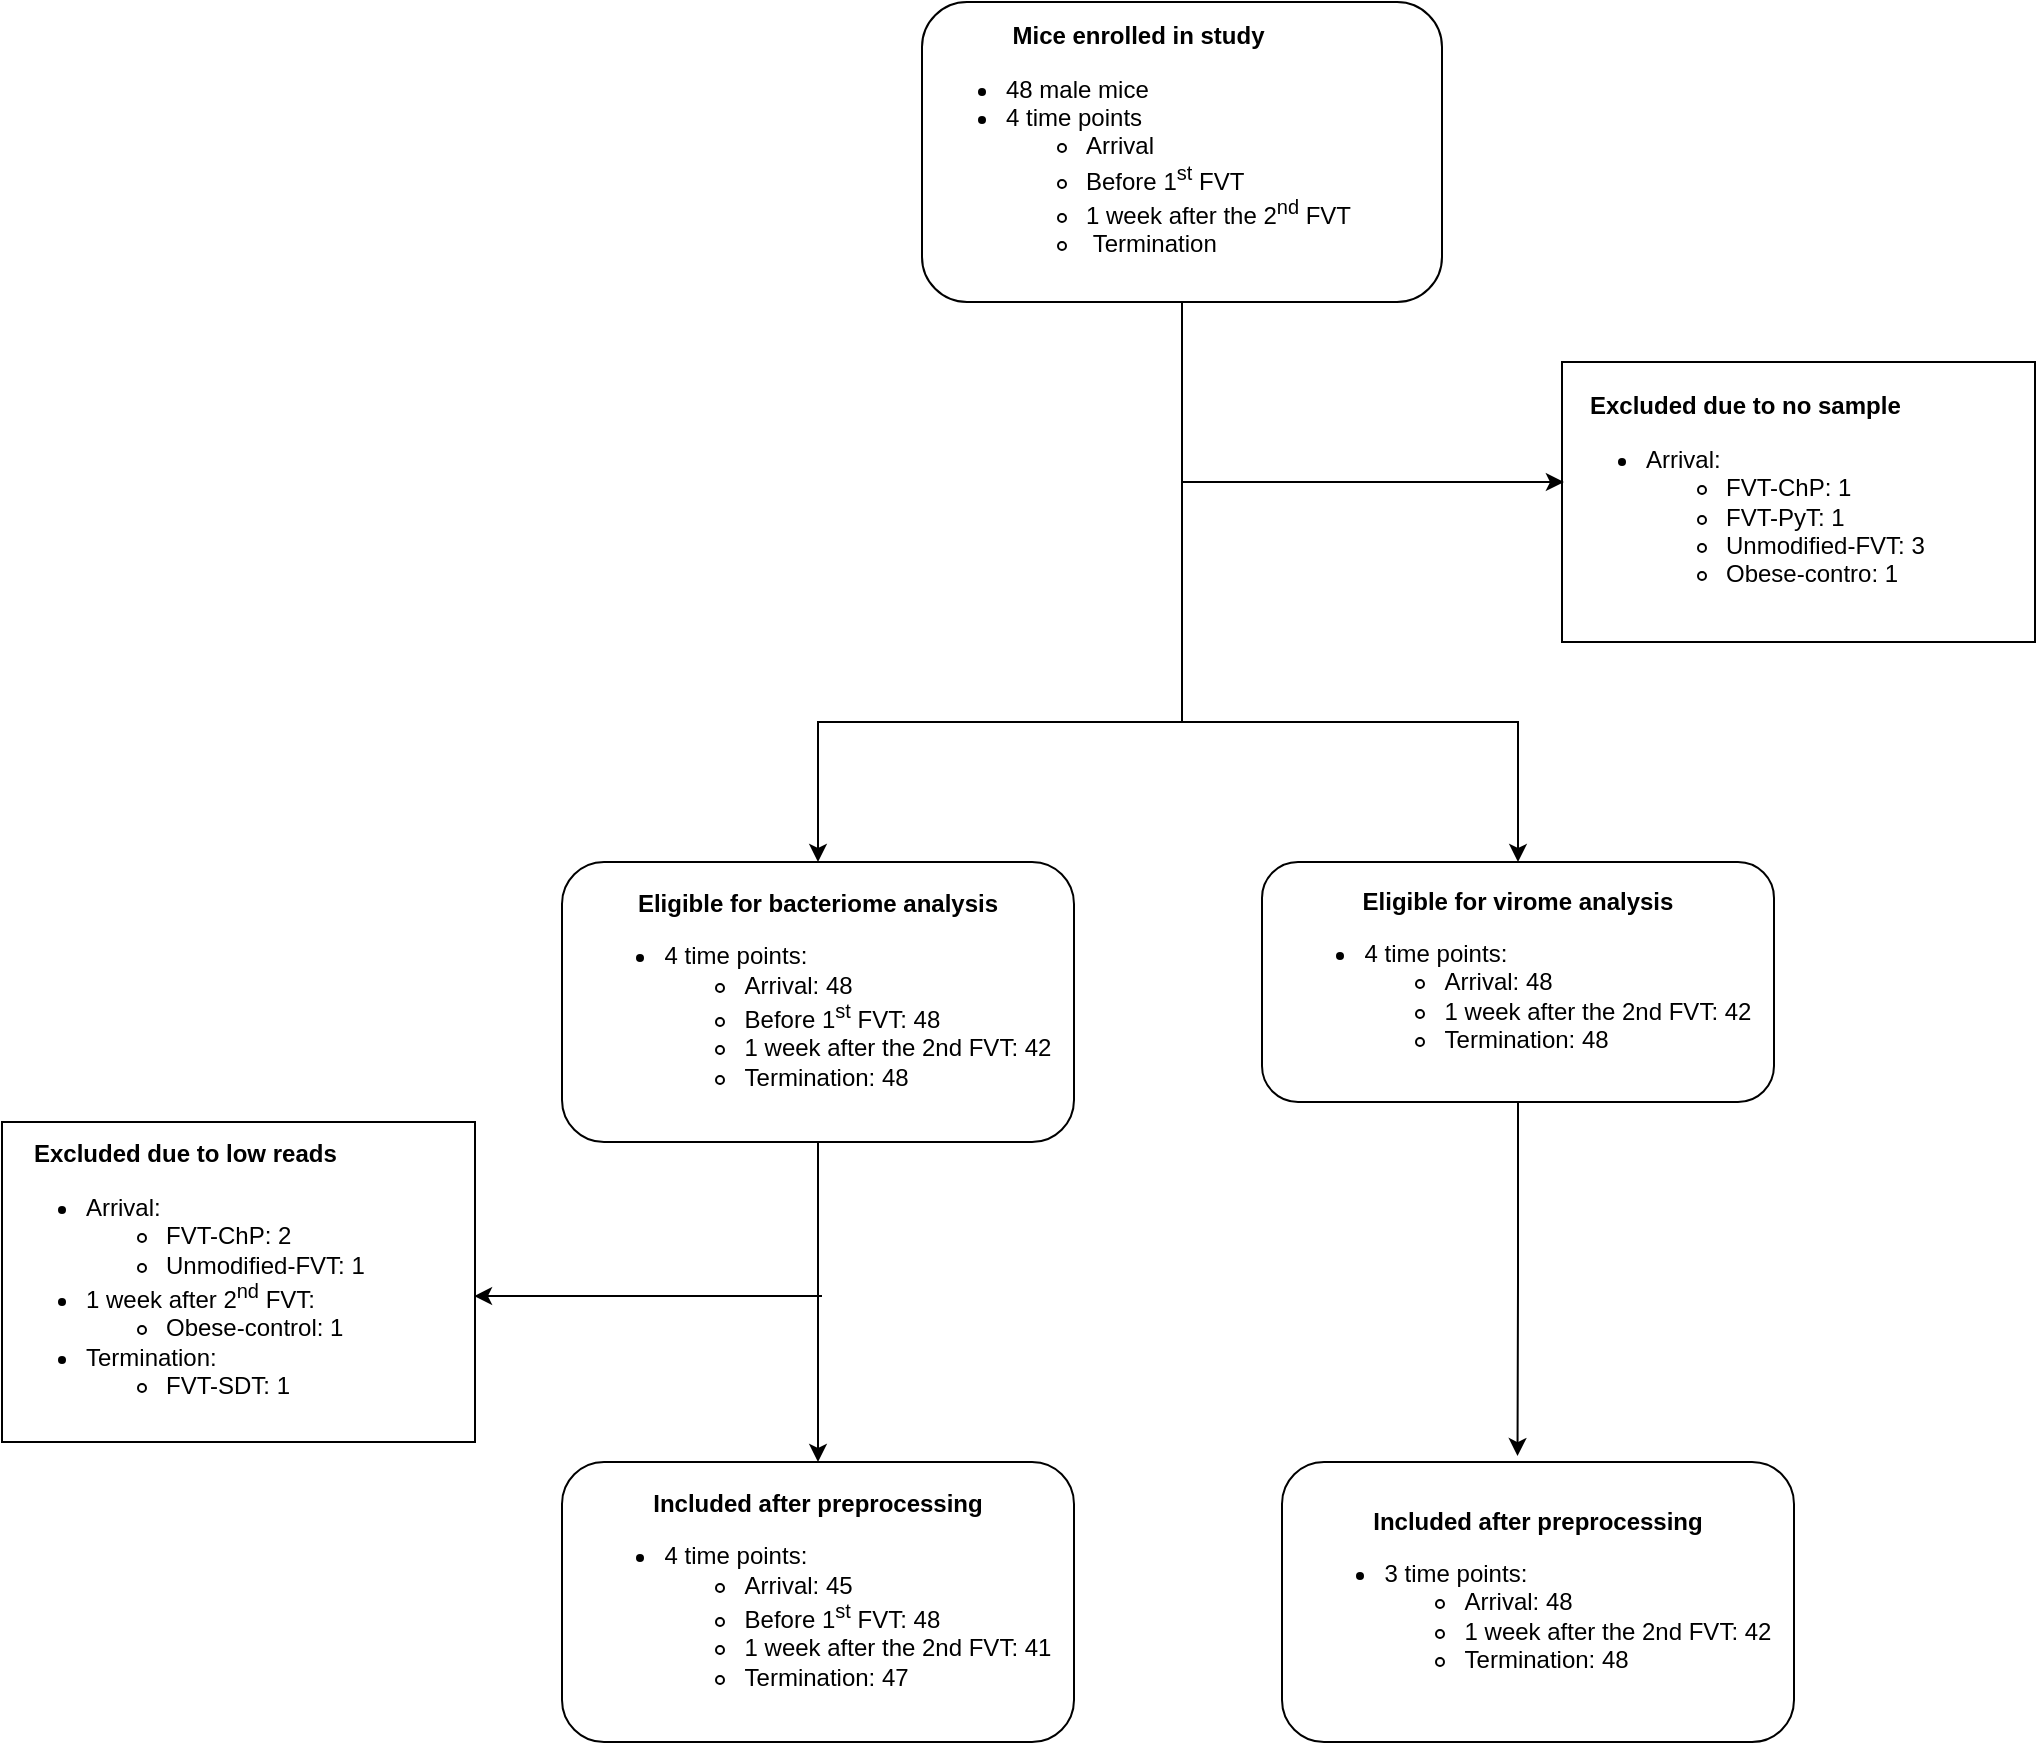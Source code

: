 <mxfile version="22.1.5" type="onedrive">
  <diagram name="Page-1" id="85F477fPnPL1kLFHMktX">
    <mxGraphModel grid="1" page="1" gridSize="10" guides="1" tooltips="1" connect="1" arrows="1" fold="1" pageScale="1" pageWidth="827" pageHeight="1169" math="0" shadow="0">
      <root>
        <mxCell id="0" />
        <mxCell id="1" parent="0" />
        <mxCell id="s2wIX3QWbBAQ9aQptjzh-13" style="edgeStyle=orthogonalEdgeStyle;rounded=0;orthogonalLoop=1;jettySize=auto;html=1;" edge="1" parent="1" source="s2wIX3QWbBAQ9aQptjzh-1" target="s2wIX3QWbBAQ9aQptjzh-3">
          <mxGeometry relative="1" as="geometry">
            <Array as="points">
              <mxPoint x="490" y="480" />
              <mxPoint x="308" y="480" />
            </Array>
          </mxGeometry>
        </mxCell>
        <mxCell id="s2wIX3QWbBAQ9aQptjzh-14" style="edgeStyle=orthogonalEdgeStyle;rounded=0;orthogonalLoop=1;jettySize=auto;html=1;" edge="1" parent="1" source="s2wIX3QWbBAQ9aQptjzh-1" target="s2wIX3QWbBAQ9aQptjzh-12">
          <mxGeometry relative="1" as="geometry">
            <Array as="points">
              <mxPoint x="490" y="480" />
              <mxPoint x="658" y="480" />
            </Array>
          </mxGeometry>
        </mxCell>
        <mxCell id="s2wIX3QWbBAQ9aQptjzh-1" value="&lt;div style=&quot;text-align: center;&quot;&gt;&lt;span style=&quot;background-color: initial;&quot;&gt;&lt;b&gt;Mice enrolled in study&lt;/b&gt;&lt;/span&gt;&lt;/div&gt;&lt;div style=&quot;&quot;&gt;&lt;ul&gt;&lt;li&gt;&lt;span style=&quot;background-color: initial;&quot;&gt;48 male mice&lt;/span&gt;&lt;/li&gt;&lt;li&gt;&lt;span style=&quot;background-color: initial;&quot;&gt;4 time points&amp;nbsp;&lt;/span&gt;&lt;/li&gt;&lt;ul&gt;&lt;li&gt;&lt;span style=&quot;background-color: initial;&quot;&gt;Arrival&amp;nbsp;&lt;/span&gt;&lt;/li&gt;&lt;li&gt;&lt;span style=&quot;background-color: initial;&quot;&gt;Before 1&lt;/span&gt;&lt;sup style=&quot;background-color: initial;&quot;&gt;st&lt;/sup&gt;&lt;span style=&quot;background-color: initial;&quot;&gt; FVT&amp;nbsp;&lt;/span&gt;&lt;/li&gt;&lt;li&gt;&lt;span style=&quot;background-color: initial;&quot;&gt;1 week after the 2&lt;sup&gt;nd&lt;/sup&gt; FVT&lt;/span&gt;&lt;/li&gt;&lt;li&gt;&lt;span style=&quot;background-color: initial;&quot;&gt;&amp;nbsp;T&lt;/span&gt;&lt;span style=&quot;background-color: initial;&quot;&gt;ermination&lt;/span&gt;&lt;/li&gt;&lt;/ul&gt;&lt;/ul&gt;&lt;/div&gt;" style="rounded=1;whiteSpace=wrap;html=1;align=left;" vertex="1" parent="1">
          <mxGeometry x="360" y="120" width="260" height="150" as="geometry" />
        </mxCell>
        <mxCell id="s2wIX3QWbBAQ9aQptjzh-18" style="edgeStyle=orthogonalEdgeStyle;rounded=0;orthogonalLoop=1;jettySize=auto;html=1;entryX=0.5;entryY=0;entryDx=0;entryDy=0;" edge="1" parent="1" source="s2wIX3QWbBAQ9aQptjzh-3" target="s2wIX3QWbBAQ9aQptjzh-17">
          <mxGeometry relative="1" as="geometry" />
        </mxCell>
        <mxCell id="s2wIX3QWbBAQ9aQptjzh-3" value="&lt;b&gt;&lt;font face=&quot;Arial&quot;&gt;Eligible for bacteriome analysis&lt;br&gt;&lt;/font&gt;&lt;/b&gt;&lt;div style=&quot;text-align: left;&quot;&gt;&lt;ul&gt;&lt;li style=&quot;border-color: var(--border-color);&quot;&gt;4 time points:&lt;/li&gt;&lt;ul style=&quot;border-color: var(--border-color);&quot;&gt;&lt;li style=&quot;border-color: var(--border-color);&quot;&gt;&lt;span style=&quot;border-color: var(--border-color); background-color: initial;&quot;&gt;Arrival: 48&amp;nbsp;&lt;/span&gt;&lt;/li&gt;&lt;li style=&quot;border-color: var(--border-color);&quot;&gt;&lt;span style=&quot;border-color: var(--border-color); background-color: initial;&quot;&gt;Before 1&lt;/span&gt;&lt;sup style=&quot;border-color: var(--border-color); background-color: initial;&quot;&gt;st&lt;/sup&gt;&lt;span style=&quot;border-color: var(--border-color); background-color: initial;&quot;&gt;&amp;nbsp;FVT: 48&amp;nbsp;&lt;/span&gt;&lt;/li&gt;&lt;li style=&quot;border-color: var(--border-color);&quot;&gt;&lt;span style=&quot;border-color: var(--border-color); background-color: initial;&quot;&gt;1 week after the 2nd FVT: 42&lt;/span&gt;&lt;/li&gt;&lt;li style=&quot;border-color: var(--border-color);&quot;&gt;&lt;span style=&quot;border-color: var(--border-color); background-color: initial;&quot;&gt;T&lt;/span&gt;&lt;span style=&quot;border-color: var(--border-color); background-color: initial;&quot;&gt;ermination: 48&lt;/span&gt;&lt;/li&gt;&lt;/ul&gt;&lt;/ul&gt;&lt;/div&gt;" style="rounded=1;whiteSpace=wrap;html=1;" vertex="1" parent="1">
          <mxGeometry x="180" y="550" width="256" height="140" as="geometry" />
        </mxCell>
        <mxCell id="s2wIX3QWbBAQ9aQptjzh-7" value="&lt;div style=&quot;text-align: center;&quot;&gt;&lt;span style=&quot;background-color: initial;&quot;&gt;&lt;b&gt;Excluded due to no sample&lt;/b&gt;&lt;/span&gt;&lt;/div&gt;&lt;ul&gt;&lt;li&gt;Arrival:&lt;/li&gt;&lt;ul&gt;&lt;li&gt;FVT-ChP: 1&lt;/li&gt;&lt;li&gt;FVT-PyT: 1&lt;/li&gt;&lt;li&gt;Unmodified-FVT: 3&lt;/li&gt;&lt;li&gt;Obese-contro: 1&lt;/li&gt;&lt;/ul&gt;&lt;/ul&gt;" style="rounded=0;whiteSpace=wrap;html=1;align=left;" vertex="1" parent="1">
          <mxGeometry x="680" y="300" width="236.5" height="140" as="geometry" />
        </mxCell>
        <mxCell id="s2wIX3QWbBAQ9aQptjzh-12" value="&lt;b&gt;&lt;font face=&quot;Arial&quot;&gt;Eligible for virome analysis&lt;br&gt;&lt;/font&gt;&lt;/b&gt;&lt;div style=&quot;text-align: left;&quot;&gt;&lt;ul&gt;&lt;li&gt;&lt;span style=&quot;background-color: initial;&quot;&gt;4 time points:&lt;/span&gt;&lt;/li&gt;&lt;ul&gt;&lt;li&gt;&lt;span style=&quot;background-color: initial;&quot;&gt;Arrival: 48&amp;nbsp;&lt;/span&gt;&amp;nbsp;&lt;/li&gt;&lt;li&gt;&lt;span style=&quot;background-color: initial;&quot;&gt;1 week after the 2nd FVT: 42&lt;/span&gt;&lt;/li&gt;&lt;li&gt;&lt;span style=&quot;background-color: initial; border-color: var(--border-color);&quot;&gt;T&lt;/span&gt;&lt;span style=&quot;background-color: initial; border-color: var(--border-color);&quot;&gt;ermination: 48&lt;/span&gt;&lt;/li&gt;&lt;/ul&gt;&lt;/ul&gt;&lt;/div&gt;" style="rounded=1;whiteSpace=wrap;html=1;" vertex="1" parent="1">
          <mxGeometry x="530" y="550" width="256" height="120" as="geometry" />
        </mxCell>
        <mxCell id="s2wIX3QWbBAQ9aQptjzh-15" value="&lt;div style=&quot;text-align: center;&quot;&gt;&lt;span style=&quot;background-color: initial;&quot;&gt;&lt;b&gt;Excluded due to low reads&lt;/b&gt;&lt;/span&gt;&lt;/div&gt;&lt;ul&gt;&lt;li&gt;Arrival:&lt;/li&gt;&lt;ul&gt;&lt;li&gt;FVT-ChP: 2&lt;/li&gt;&lt;li&gt;Unmodified-FVT: 1&lt;/li&gt;&lt;/ul&gt;&lt;li&gt;1 week after 2&lt;sup&gt;nd&lt;/sup&gt; FVT:&lt;/li&gt;&lt;ul&gt;&lt;li&gt;Obese-control: 1&lt;/li&gt;&lt;/ul&gt;&lt;li&gt;Termination:&lt;/li&gt;&lt;ul&gt;&lt;li&gt;FVT-SDT: 1&lt;/li&gt;&lt;/ul&gt;&lt;/ul&gt;" style="rounded=0;whiteSpace=wrap;html=1;align=left;" vertex="1" parent="1">
          <mxGeometry x="-100" y="680" width="236.5" height="160" as="geometry" />
        </mxCell>
        <mxCell id="s2wIX3QWbBAQ9aQptjzh-17" value="&lt;b&gt;&lt;font face=&quot;Arial&quot;&gt;Included after preprocessing&lt;br&gt;&lt;/font&gt;&lt;/b&gt;&lt;div style=&quot;text-align: left;&quot;&gt;&lt;ul&gt;&lt;li&gt;&lt;span style=&quot;background-color: initial;&quot;&gt;4 time points:&lt;/span&gt;&lt;/li&gt;&lt;ul&gt;&lt;li&gt;&lt;span style=&quot;background-color: initial;&quot;&gt;Arrival: 45&amp;nbsp;&lt;/span&gt;&lt;/li&gt;&lt;li&gt;&lt;span style=&quot;background-color: initial; border-color: var(--border-color);&quot;&gt;Before 1&lt;/span&gt;&lt;sup style=&quot;background-color: initial; border-color: var(--border-color);&quot;&gt;st&lt;/sup&gt;&lt;span style=&quot;background-color: initial; border-color: var(--border-color);&quot;&gt;&amp;nbsp;FVT: 48&amp;nbsp;&lt;/span&gt;&lt;/li&gt;&lt;li&gt;&lt;span style=&quot;background-color: initial;&quot;&gt;1 week after the 2nd FVT: 41&lt;/span&gt;&lt;/li&gt;&lt;li&gt;&lt;span style=&quot;background-color: initial; border-color: var(--border-color);&quot;&gt;T&lt;/span&gt;&lt;span style=&quot;background-color: initial; border-color: var(--border-color);&quot;&gt;ermination: 47&lt;/span&gt;&lt;/li&gt;&lt;/ul&gt;&lt;/ul&gt;&lt;/div&gt;" style="rounded=1;whiteSpace=wrap;html=1;" vertex="1" parent="1">
          <mxGeometry x="180" y="850" width="256" height="140" as="geometry" />
        </mxCell>
        <mxCell id="s2wIX3QWbBAQ9aQptjzh-21" value="&lt;b&gt;&lt;font face=&quot;Arial&quot;&gt;Included after preprocessing&lt;br&gt;&lt;/font&gt;&lt;/b&gt;&lt;div style=&quot;text-align: left;&quot;&gt;&lt;ul&gt;&lt;li&gt;&lt;span style=&quot;background-color: initial;&quot;&gt;3 time points:&lt;/span&gt;&lt;/li&gt;&lt;ul&gt;&lt;li&gt;&lt;span style=&quot;background-color: initial;&quot;&gt;Arrival: 48&lt;/span&gt;&lt;/li&gt;&lt;li&gt;&lt;span style=&quot;background-color: initial;&quot;&gt;1 week after the 2nd FVT: 42&lt;/span&gt;&lt;/li&gt;&lt;li&gt;&lt;span style=&quot;background-color: initial; border-color: var(--border-color);&quot;&gt;T&lt;/span&gt;&lt;span style=&quot;background-color: initial; border-color: var(--border-color);&quot;&gt;ermination: 48&lt;/span&gt;&lt;/li&gt;&lt;/ul&gt;&lt;/ul&gt;&lt;/div&gt;" style="rounded=1;whiteSpace=wrap;html=1;" vertex="1" parent="1">
          <mxGeometry x="540" y="850" width="256" height="140" as="geometry" />
        </mxCell>
        <mxCell id="s2wIX3QWbBAQ9aQptjzh-26" value="" style="endArrow=classic;html=1;rounded=0;entryX=0.998;entryY=0.544;entryDx=0;entryDy=0;entryPerimeter=0;" edge="1" parent="1" target="s2wIX3QWbBAQ9aQptjzh-15">
          <mxGeometry width="50" height="50" relative="1" as="geometry">
            <mxPoint x="310" y="767" as="sourcePoint" />
            <mxPoint x="500" y="580" as="targetPoint" />
          </mxGeometry>
        </mxCell>
        <mxCell id="s2wIX3QWbBAQ9aQptjzh-27" value="" style="endArrow=classic;html=1;rounded=0;entryX=0.004;entryY=0.429;entryDx=0;entryDy=0;entryPerimeter=0;" edge="1" parent="1" target="s2wIX3QWbBAQ9aQptjzh-7">
          <mxGeometry width="50" height="50" relative="1" as="geometry">
            <mxPoint x="490" y="360" as="sourcePoint" />
            <mxPoint x="500" y="580" as="targetPoint" />
          </mxGeometry>
        </mxCell>
        <mxCell id="s2wIX3QWbBAQ9aQptjzh-28" style="edgeStyle=orthogonalEdgeStyle;rounded=0;orthogonalLoop=1;jettySize=auto;html=1;exitX=0.5;exitY=1;exitDx=0;exitDy=0;entryX=0.46;entryY=-0.021;entryDx=0;entryDy=0;entryPerimeter=0;" edge="1" parent="1" source="s2wIX3QWbBAQ9aQptjzh-12" target="s2wIX3QWbBAQ9aQptjzh-21">
          <mxGeometry relative="1" as="geometry" />
        </mxCell>
      </root>
    </mxGraphModel>
  </diagram>
</mxfile>
